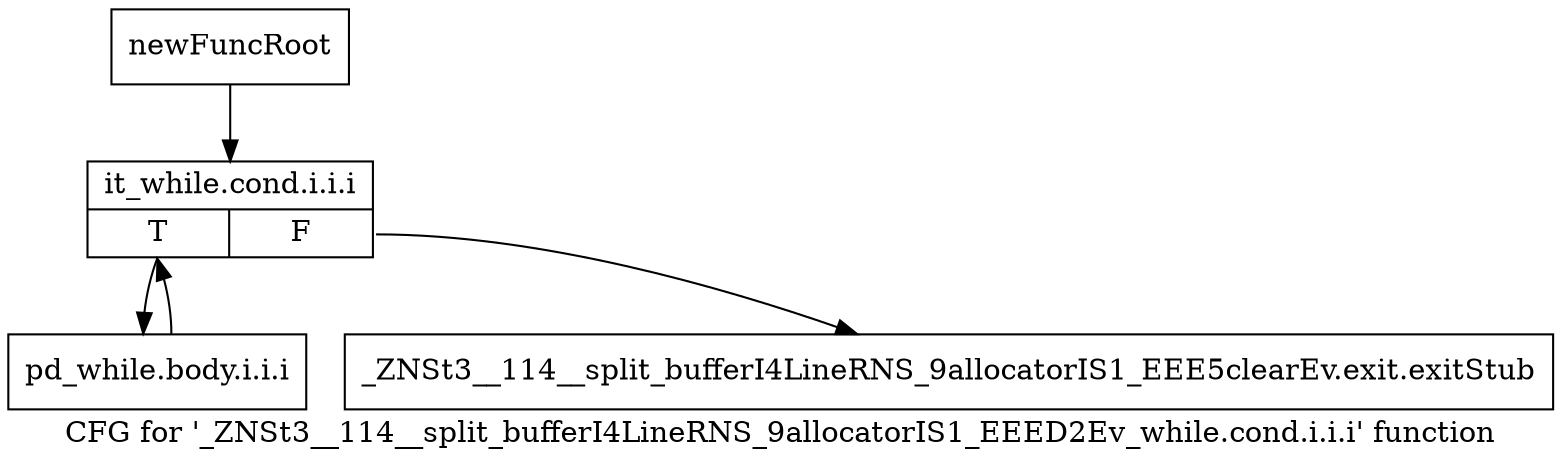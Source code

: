 digraph "CFG for '_ZNSt3__114__split_bufferI4LineRNS_9allocatorIS1_EEED2Ev_while.cond.i.i.i' function" {
	label="CFG for '_ZNSt3__114__split_bufferI4LineRNS_9allocatorIS1_EEED2Ev_while.cond.i.i.i' function";

	Node0x97b8b80 [shape=record,label="{newFuncRoot}"];
	Node0x97b8b80 -> Node0x97b8c20;
	Node0x97b8bd0 [shape=record,label="{_ZNSt3__114__split_bufferI4LineRNS_9allocatorIS1_EEE5clearEv.exit.exitStub}"];
	Node0x97b8c20 [shape=record,label="{it_while.cond.i.i.i|{<s0>T|<s1>F}}"];
	Node0x97b8c20:s0 -> Node0x97b8c70;
	Node0x97b8c20:s1 -> Node0x97b8bd0;
	Node0x97b8c70 [shape=record,label="{pd_while.body.i.i.i}"];
	Node0x97b8c70 -> Node0x97b8c20;
}
